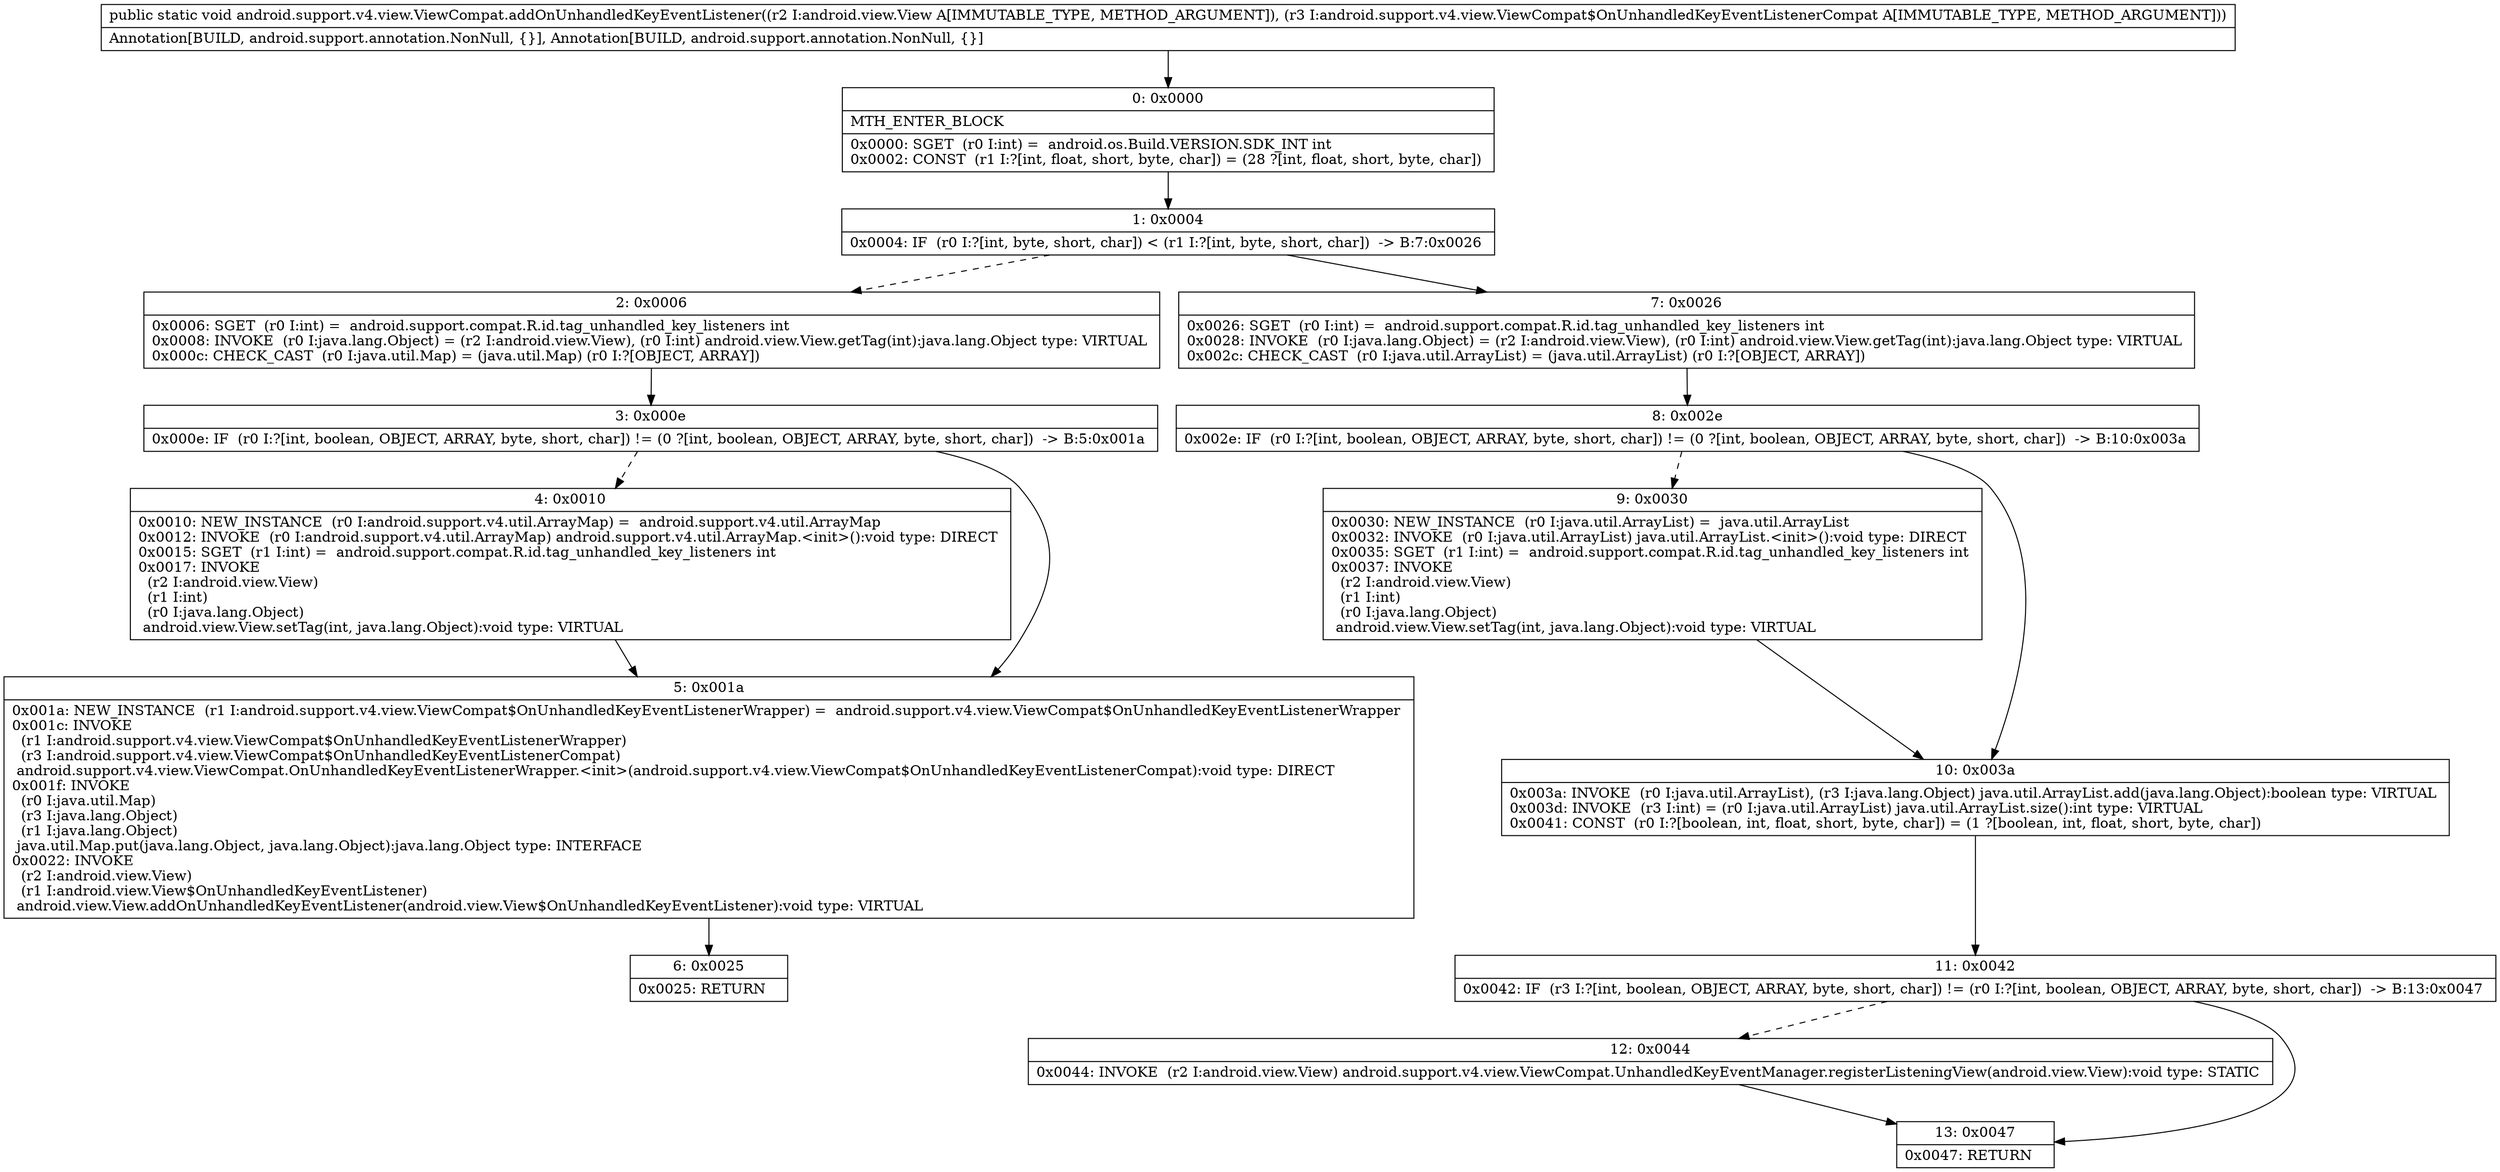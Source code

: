 digraph "CFG forandroid.support.v4.view.ViewCompat.addOnUnhandledKeyEventListener(Landroid\/view\/View;Landroid\/support\/v4\/view\/ViewCompat$OnUnhandledKeyEventListenerCompat;)V" {
Node_0 [shape=record,label="{0\:\ 0x0000|MTH_ENTER_BLOCK\l|0x0000: SGET  (r0 I:int) =  android.os.Build.VERSION.SDK_INT int \l0x0002: CONST  (r1 I:?[int, float, short, byte, char]) = (28 ?[int, float, short, byte, char]) \l}"];
Node_1 [shape=record,label="{1\:\ 0x0004|0x0004: IF  (r0 I:?[int, byte, short, char]) \< (r1 I:?[int, byte, short, char])  \-\> B:7:0x0026 \l}"];
Node_2 [shape=record,label="{2\:\ 0x0006|0x0006: SGET  (r0 I:int) =  android.support.compat.R.id.tag_unhandled_key_listeners int \l0x0008: INVOKE  (r0 I:java.lang.Object) = (r2 I:android.view.View), (r0 I:int) android.view.View.getTag(int):java.lang.Object type: VIRTUAL \l0x000c: CHECK_CAST  (r0 I:java.util.Map) = (java.util.Map) (r0 I:?[OBJECT, ARRAY]) \l}"];
Node_3 [shape=record,label="{3\:\ 0x000e|0x000e: IF  (r0 I:?[int, boolean, OBJECT, ARRAY, byte, short, char]) != (0 ?[int, boolean, OBJECT, ARRAY, byte, short, char])  \-\> B:5:0x001a \l}"];
Node_4 [shape=record,label="{4\:\ 0x0010|0x0010: NEW_INSTANCE  (r0 I:android.support.v4.util.ArrayMap) =  android.support.v4.util.ArrayMap \l0x0012: INVOKE  (r0 I:android.support.v4.util.ArrayMap) android.support.v4.util.ArrayMap.\<init\>():void type: DIRECT \l0x0015: SGET  (r1 I:int) =  android.support.compat.R.id.tag_unhandled_key_listeners int \l0x0017: INVOKE  \l  (r2 I:android.view.View)\l  (r1 I:int)\l  (r0 I:java.lang.Object)\l android.view.View.setTag(int, java.lang.Object):void type: VIRTUAL \l}"];
Node_5 [shape=record,label="{5\:\ 0x001a|0x001a: NEW_INSTANCE  (r1 I:android.support.v4.view.ViewCompat$OnUnhandledKeyEventListenerWrapper) =  android.support.v4.view.ViewCompat$OnUnhandledKeyEventListenerWrapper \l0x001c: INVOKE  \l  (r1 I:android.support.v4.view.ViewCompat$OnUnhandledKeyEventListenerWrapper)\l  (r3 I:android.support.v4.view.ViewCompat$OnUnhandledKeyEventListenerCompat)\l android.support.v4.view.ViewCompat.OnUnhandledKeyEventListenerWrapper.\<init\>(android.support.v4.view.ViewCompat$OnUnhandledKeyEventListenerCompat):void type: DIRECT \l0x001f: INVOKE  \l  (r0 I:java.util.Map)\l  (r3 I:java.lang.Object)\l  (r1 I:java.lang.Object)\l java.util.Map.put(java.lang.Object, java.lang.Object):java.lang.Object type: INTERFACE \l0x0022: INVOKE  \l  (r2 I:android.view.View)\l  (r1 I:android.view.View$OnUnhandledKeyEventListener)\l android.view.View.addOnUnhandledKeyEventListener(android.view.View$OnUnhandledKeyEventListener):void type: VIRTUAL \l}"];
Node_6 [shape=record,label="{6\:\ 0x0025|0x0025: RETURN   \l}"];
Node_7 [shape=record,label="{7\:\ 0x0026|0x0026: SGET  (r0 I:int) =  android.support.compat.R.id.tag_unhandled_key_listeners int \l0x0028: INVOKE  (r0 I:java.lang.Object) = (r2 I:android.view.View), (r0 I:int) android.view.View.getTag(int):java.lang.Object type: VIRTUAL \l0x002c: CHECK_CAST  (r0 I:java.util.ArrayList) = (java.util.ArrayList) (r0 I:?[OBJECT, ARRAY]) \l}"];
Node_8 [shape=record,label="{8\:\ 0x002e|0x002e: IF  (r0 I:?[int, boolean, OBJECT, ARRAY, byte, short, char]) != (0 ?[int, boolean, OBJECT, ARRAY, byte, short, char])  \-\> B:10:0x003a \l}"];
Node_9 [shape=record,label="{9\:\ 0x0030|0x0030: NEW_INSTANCE  (r0 I:java.util.ArrayList) =  java.util.ArrayList \l0x0032: INVOKE  (r0 I:java.util.ArrayList) java.util.ArrayList.\<init\>():void type: DIRECT \l0x0035: SGET  (r1 I:int) =  android.support.compat.R.id.tag_unhandled_key_listeners int \l0x0037: INVOKE  \l  (r2 I:android.view.View)\l  (r1 I:int)\l  (r0 I:java.lang.Object)\l android.view.View.setTag(int, java.lang.Object):void type: VIRTUAL \l}"];
Node_10 [shape=record,label="{10\:\ 0x003a|0x003a: INVOKE  (r0 I:java.util.ArrayList), (r3 I:java.lang.Object) java.util.ArrayList.add(java.lang.Object):boolean type: VIRTUAL \l0x003d: INVOKE  (r3 I:int) = (r0 I:java.util.ArrayList) java.util.ArrayList.size():int type: VIRTUAL \l0x0041: CONST  (r0 I:?[boolean, int, float, short, byte, char]) = (1 ?[boolean, int, float, short, byte, char]) \l}"];
Node_11 [shape=record,label="{11\:\ 0x0042|0x0042: IF  (r3 I:?[int, boolean, OBJECT, ARRAY, byte, short, char]) != (r0 I:?[int, boolean, OBJECT, ARRAY, byte, short, char])  \-\> B:13:0x0047 \l}"];
Node_12 [shape=record,label="{12\:\ 0x0044|0x0044: INVOKE  (r2 I:android.view.View) android.support.v4.view.ViewCompat.UnhandledKeyEventManager.registerListeningView(android.view.View):void type: STATIC \l}"];
Node_13 [shape=record,label="{13\:\ 0x0047|0x0047: RETURN   \l}"];
MethodNode[shape=record,label="{public static void android.support.v4.view.ViewCompat.addOnUnhandledKeyEventListener((r2 I:android.view.View A[IMMUTABLE_TYPE, METHOD_ARGUMENT]), (r3 I:android.support.v4.view.ViewCompat$OnUnhandledKeyEventListenerCompat A[IMMUTABLE_TYPE, METHOD_ARGUMENT]))  | Annotation[BUILD, android.support.annotation.NonNull, \{\}], Annotation[BUILD, android.support.annotation.NonNull, \{\}]\l}"];
MethodNode -> Node_0;
Node_0 -> Node_1;
Node_1 -> Node_2[style=dashed];
Node_1 -> Node_7;
Node_2 -> Node_3;
Node_3 -> Node_4[style=dashed];
Node_3 -> Node_5;
Node_4 -> Node_5;
Node_5 -> Node_6;
Node_7 -> Node_8;
Node_8 -> Node_9[style=dashed];
Node_8 -> Node_10;
Node_9 -> Node_10;
Node_10 -> Node_11;
Node_11 -> Node_12[style=dashed];
Node_11 -> Node_13;
Node_12 -> Node_13;
}

